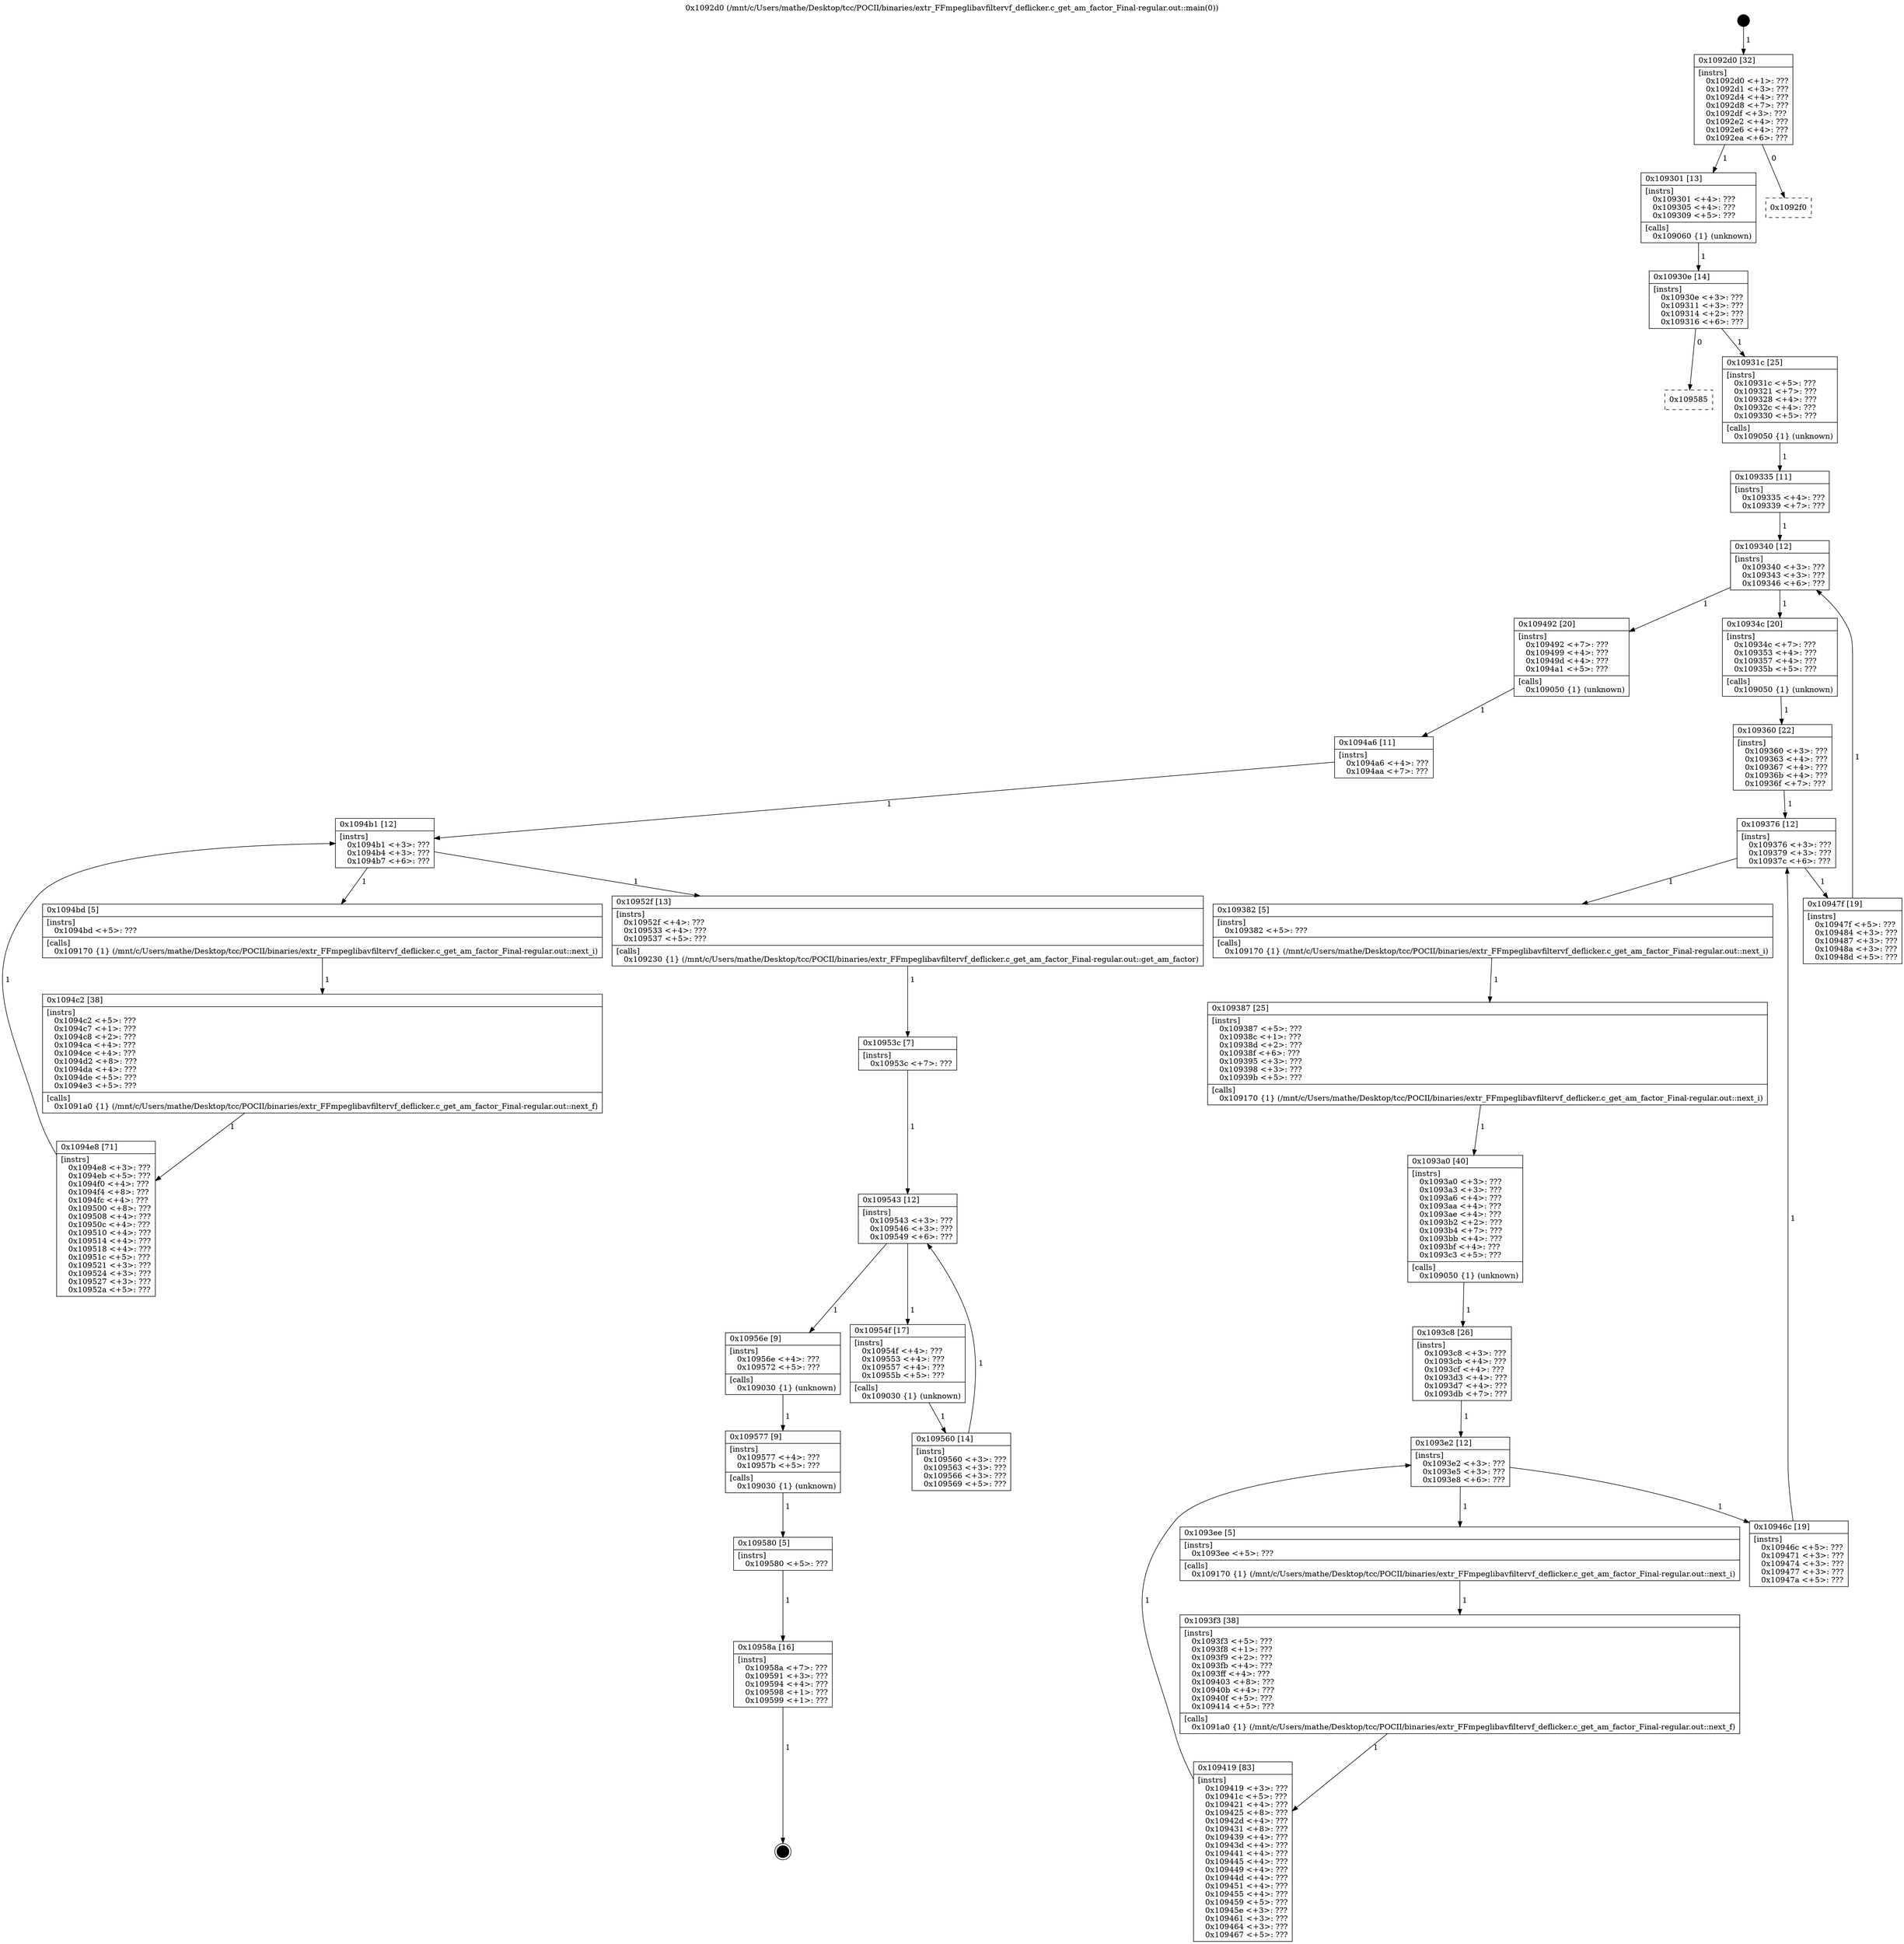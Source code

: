 digraph "0x1092d0" {
  label = "0x1092d0 (/mnt/c/Users/mathe/Desktop/tcc/POCII/binaries/extr_FFmpeglibavfiltervf_deflicker.c_get_am_factor_Final-regular.out::main(0))"
  labelloc = "t"
  node[shape=record]

  Entry [label="",width=0.3,height=0.3,shape=circle,fillcolor=black,style=filled]
  "0x1092d0" [label="{
     0x1092d0 [32]\l
     | [instrs]\l
     &nbsp;&nbsp;0x1092d0 \<+1\>: ???\l
     &nbsp;&nbsp;0x1092d1 \<+3\>: ???\l
     &nbsp;&nbsp;0x1092d4 \<+4\>: ???\l
     &nbsp;&nbsp;0x1092d8 \<+7\>: ???\l
     &nbsp;&nbsp;0x1092df \<+3\>: ???\l
     &nbsp;&nbsp;0x1092e2 \<+4\>: ???\l
     &nbsp;&nbsp;0x1092e6 \<+4\>: ???\l
     &nbsp;&nbsp;0x1092ea \<+6\>: ???\l
  }"]
  "0x109301" [label="{
     0x109301 [13]\l
     | [instrs]\l
     &nbsp;&nbsp;0x109301 \<+4\>: ???\l
     &nbsp;&nbsp;0x109305 \<+4\>: ???\l
     &nbsp;&nbsp;0x109309 \<+5\>: ???\l
     | [calls]\l
     &nbsp;&nbsp;0x109060 \{1\} (unknown)\l
  }"]
  "0x1092f0" [label="{
     0x1092f0\l
  }", style=dashed]
  "0x10930e" [label="{
     0x10930e [14]\l
     | [instrs]\l
     &nbsp;&nbsp;0x10930e \<+3\>: ???\l
     &nbsp;&nbsp;0x109311 \<+3\>: ???\l
     &nbsp;&nbsp;0x109314 \<+2\>: ???\l
     &nbsp;&nbsp;0x109316 \<+6\>: ???\l
  }"]
  "0x109585" [label="{
     0x109585\l
  }", style=dashed]
  "0x10931c" [label="{
     0x10931c [25]\l
     | [instrs]\l
     &nbsp;&nbsp;0x10931c \<+5\>: ???\l
     &nbsp;&nbsp;0x109321 \<+7\>: ???\l
     &nbsp;&nbsp;0x109328 \<+4\>: ???\l
     &nbsp;&nbsp;0x10932c \<+4\>: ???\l
     &nbsp;&nbsp;0x109330 \<+5\>: ???\l
     | [calls]\l
     &nbsp;&nbsp;0x109050 \{1\} (unknown)\l
  }"]
  Exit [label="",width=0.3,height=0.3,shape=circle,fillcolor=black,style=filled,peripheries=2]
  "0x109340" [label="{
     0x109340 [12]\l
     | [instrs]\l
     &nbsp;&nbsp;0x109340 \<+3\>: ???\l
     &nbsp;&nbsp;0x109343 \<+3\>: ???\l
     &nbsp;&nbsp;0x109346 \<+6\>: ???\l
  }"]
  "0x109492" [label="{
     0x109492 [20]\l
     | [instrs]\l
     &nbsp;&nbsp;0x109492 \<+7\>: ???\l
     &nbsp;&nbsp;0x109499 \<+4\>: ???\l
     &nbsp;&nbsp;0x10949d \<+4\>: ???\l
     &nbsp;&nbsp;0x1094a1 \<+5\>: ???\l
     | [calls]\l
     &nbsp;&nbsp;0x109050 \{1\} (unknown)\l
  }"]
  "0x10934c" [label="{
     0x10934c [20]\l
     | [instrs]\l
     &nbsp;&nbsp;0x10934c \<+7\>: ???\l
     &nbsp;&nbsp;0x109353 \<+4\>: ???\l
     &nbsp;&nbsp;0x109357 \<+4\>: ???\l
     &nbsp;&nbsp;0x10935b \<+5\>: ???\l
     | [calls]\l
     &nbsp;&nbsp;0x109050 \{1\} (unknown)\l
  }"]
  "0x109376" [label="{
     0x109376 [12]\l
     | [instrs]\l
     &nbsp;&nbsp;0x109376 \<+3\>: ???\l
     &nbsp;&nbsp;0x109379 \<+3\>: ???\l
     &nbsp;&nbsp;0x10937c \<+6\>: ???\l
  }"]
  "0x10947f" [label="{
     0x10947f [19]\l
     | [instrs]\l
     &nbsp;&nbsp;0x10947f \<+5\>: ???\l
     &nbsp;&nbsp;0x109484 \<+3\>: ???\l
     &nbsp;&nbsp;0x109487 \<+3\>: ???\l
     &nbsp;&nbsp;0x10948a \<+3\>: ???\l
     &nbsp;&nbsp;0x10948d \<+5\>: ???\l
  }"]
  "0x109382" [label="{
     0x109382 [5]\l
     | [instrs]\l
     &nbsp;&nbsp;0x109382 \<+5\>: ???\l
     | [calls]\l
     &nbsp;&nbsp;0x109170 \{1\} (/mnt/c/Users/mathe/Desktop/tcc/POCII/binaries/extr_FFmpeglibavfiltervf_deflicker.c_get_am_factor_Final-regular.out::next_i)\l
  }"]
  "0x109387" [label="{
     0x109387 [25]\l
     | [instrs]\l
     &nbsp;&nbsp;0x109387 \<+5\>: ???\l
     &nbsp;&nbsp;0x10938c \<+1\>: ???\l
     &nbsp;&nbsp;0x10938d \<+2\>: ???\l
     &nbsp;&nbsp;0x10938f \<+6\>: ???\l
     &nbsp;&nbsp;0x109395 \<+3\>: ???\l
     &nbsp;&nbsp;0x109398 \<+3\>: ???\l
     &nbsp;&nbsp;0x10939b \<+5\>: ???\l
     | [calls]\l
     &nbsp;&nbsp;0x109170 \{1\} (/mnt/c/Users/mathe/Desktop/tcc/POCII/binaries/extr_FFmpeglibavfiltervf_deflicker.c_get_am_factor_Final-regular.out::next_i)\l
  }"]
  "0x1093a0" [label="{
     0x1093a0 [40]\l
     | [instrs]\l
     &nbsp;&nbsp;0x1093a0 \<+3\>: ???\l
     &nbsp;&nbsp;0x1093a3 \<+3\>: ???\l
     &nbsp;&nbsp;0x1093a6 \<+4\>: ???\l
     &nbsp;&nbsp;0x1093aa \<+4\>: ???\l
     &nbsp;&nbsp;0x1093ae \<+4\>: ???\l
     &nbsp;&nbsp;0x1093b2 \<+2\>: ???\l
     &nbsp;&nbsp;0x1093b4 \<+7\>: ???\l
     &nbsp;&nbsp;0x1093bb \<+4\>: ???\l
     &nbsp;&nbsp;0x1093bf \<+4\>: ???\l
     &nbsp;&nbsp;0x1093c3 \<+5\>: ???\l
     | [calls]\l
     &nbsp;&nbsp;0x109050 \{1\} (unknown)\l
  }"]
  "0x1093e2" [label="{
     0x1093e2 [12]\l
     | [instrs]\l
     &nbsp;&nbsp;0x1093e2 \<+3\>: ???\l
     &nbsp;&nbsp;0x1093e5 \<+3\>: ???\l
     &nbsp;&nbsp;0x1093e8 \<+6\>: ???\l
  }"]
  "0x10946c" [label="{
     0x10946c [19]\l
     | [instrs]\l
     &nbsp;&nbsp;0x10946c \<+5\>: ???\l
     &nbsp;&nbsp;0x109471 \<+3\>: ???\l
     &nbsp;&nbsp;0x109474 \<+3\>: ???\l
     &nbsp;&nbsp;0x109477 \<+3\>: ???\l
     &nbsp;&nbsp;0x10947a \<+5\>: ???\l
  }"]
  "0x1093ee" [label="{
     0x1093ee [5]\l
     | [instrs]\l
     &nbsp;&nbsp;0x1093ee \<+5\>: ???\l
     | [calls]\l
     &nbsp;&nbsp;0x109170 \{1\} (/mnt/c/Users/mathe/Desktop/tcc/POCII/binaries/extr_FFmpeglibavfiltervf_deflicker.c_get_am_factor_Final-regular.out::next_i)\l
  }"]
  "0x1093f3" [label="{
     0x1093f3 [38]\l
     | [instrs]\l
     &nbsp;&nbsp;0x1093f3 \<+5\>: ???\l
     &nbsp;&nbsp;0x1093f8 \<+1\>: ???\l
     &nbsp;&nbsp;0x1093f9 \<+2\>: ???\l
     &nbsp;&nbsp;0x1093fb \<+4\>: ???\l
     &nbsp;&nbsp;0x1093ff \<+4\>: ???\l
     &nbsp;&nbsp;0x109403 \<+8\>: ???\l
     &nbsp;&nbsp;0x10940b \<+4\>: ???\l
     &nbsp;&nbsp;0x10940f \<+5\>: ???\l
     &nbsp;&nbsp;0x109414 \<+5\>: ???\l
     | [calls]\l
     &nbsp;&nbsp;0x1091a0 \{1\} (/mnt/c/Users/mathe/Desktop/tcc/POCII/binaries/extr_FFmpeglibavfiltervf_deflicker.c_get_am_factor_Final-regular.out::next_f)\l
  }"]
  "0x109419" [label="{
     0x109419 [83]\l
     | [instrs]\l
     &nbsp;&nbsp;0x109419 \<+3\>: ???\l
     &nbsp;&nbsp;0x10941c \<+5\>: ???\l
     &nbsp;&nbsp;0x109421 \<+4\>: ???\l
     &nbsp;&nbsp;0x109425 \<+8\>: ???\l
     &nbsp;&nbsp;0x10942d \<+4\>: ???\l
     &nbsp;&nbsp;0x109431 \<+8\>: ???\l
     &nbsp;&nbsp;0x109439 \<+4\>: ???\l
     &nbsp;&nbsp;0x10943d \<+4\>: ???\l
     &nbsp;&nbsp;0x109441 \<+4\>: ???\l
     &nbsp;&nbsp;0x109445 \<+4\>: ???\l
     &nbsp;&nbsp;0x109449 \<+4\>: ???\l
     &nbsp;&nbsp;0x10944d \<+4\>: ???\l
     &nbsp;&nbsp;0x109451 \<+4\>: ???\l
     &nbsp;&nbsp;0x109455 \<+4\>: ???\l
     &nbsp;&nbsp;0x109459 \<+5\>: ???\l
     &nbsp;&nbsp;0x10945e \<+3\>: ???\l
     &nbsp;&nbsp;0x109461 \<+3\>: ???\l
     &nbsp;&nbsp;0x109464 \<+3\>: ???\l
     &nbsp;&nbsp;0x109467 \<+5\>: ???\l
  }"]
  "0x1093c8" [label="{
     0x1093c8 [26]\l
     | [instrs]\l
     &nbsp;&nbsp;0x1093c8 \<+3\>: ???\l
     &nbsp;&nbsp;0x1093cb \<+4\>: ???\l
     &nbsp;&nbsp;0x1093cf \<+4\>: ???\l
     &nbsp;&nbsp;0x1093d3 \<+4\>: ???\l
     &nbsp;&nbsp;0x1093d7 \<+4\>: ???\l
     &nbsp;&nbsp;0x1093db \<+7\>: ???\l
  }"]
  "0x10958a" [label="{
     0x10958a [16]\l
     | [instrs]\l
     &nbsp;&nbsp;0x10958a \<+7\>: ???\l
     &nbsp;&nbsp;0x109591 \<+3\>: ???\l
     &nbsp;&nbsp;0x109594 \<+4\>: ???\l
     &nbsp;&nbsp;0x109598 \<+1\>: ???\l
     &nbsp;&nbsp;0x109599 \<+1\>: ???\l
  }"]
  "0x109360" [label="{
     0x109360 [22]\l
     | [instrs]\l
     &nbsp;&nbsp;0x109360 \<+3\>: ???\l
     &nbsp;&nbsp;0x109363 \<+4\>: ???\l
     &nbsp;&nbsp;0x109367 \<+4\>: ???\l
     &nbsp;&nbsp;0x10936b \<+4\>: ???\l
     &nbsp;&nbsp;0x10936f \<+7\>: ???\l
  }"]
  "0x109580" [label="{
     0x109580 [5]\l
     | [instrs]\l
     &nbsp;&nbsp;0x109580 \<+5\>: ???\l
  }"]
  "0x109335" [label="{
     0x109335 [11]\l
     | [instrs]\l
     &nbsp;&nbsp;0x109335 \<+4\>: ???\l
     &nbsp;&nbsp;0x109339 \<+7\>: ???\l
  }"]
  "0x1094b1" [label="{
     0x1094b1 [12]\l
     | [instrs]\l
     &nbsp;&nbsp;0x1094b1 \<+3\>: ???\l
     &nbsp;&nbsp;0x1094b4 \<+3\>: ???\l
     &nbsp;&nbsp;0x1094b7 \<+6\>: ???\l
  }"]
  "0x10952f" [label="{
     0x10952f [13]\l
     | [instrs]\l
     &nbsp;&nbsp;0x10952f \<+4\>: ???\l
     &nbsp;&nbsp;0x109533 \<+4\>: ???\l
     &nbsp;&nbsp;0x109537 \<+5\>: ???\l
     | [calls]\l
     &nbsp;&nbsp;0x109230 \{1\} (/mnt/c/Users/mathe/Desktop/tcc/POCII/binaries/extr_FFmpeglibavfiltervf_deflicker.c_get_am_factor_Final-regular.out::get_am_factor)\l
  }"]
  "0x1094bd" [label="{
     0x1094bd [5]\l
     | [instrs]\l
     &nbsp;&nbsp;0x1094bd \<+5\>: ???\l
     | [calls]\l
     &nbsp;&nbsp;0x109170 \{1\} (/mnt/c/Users/mathe/Desktop/tcc/POCII/binaries/extr_FFmpeglibavfiltervf_deflicker.c_get_am_factor_Final-regular.out::next_i)\l
  }"]
  "0x1094c2" [label="{
     0x1094c2 [38]\l
     | [instrs]\l
     &nbsp;&nbsp;0x1094c2 \<+5\>: ???\l
     &nbsp;&nbsp;0x1094c7 \<+1\>: ???\l
     &nbsp;&nbsp;0x1094c8 \<+2\>: ???\l
     &nbsp;&nbsp;0x1094ca \<+4\>: ???\l
     &nbsp;&nbsp;0x1094ce \<+4\>: ???\l
     &nbsp;&nbsp;0x1094d2 \<+8\>: ???\l
     &nbsp;&nbsp;0x1094da \<+4\>: ???\l
     &nbsp;&nbsp;0x1094de \<+5\>: ???\l
     &nbsp;&nbsp;0x1094e3 \<+5\>: ???\l
     | [calls]\l
     &nbsp;&nbsp;0x1091a0 \{1\} (/mnt/c/Users/mathe/Desktop/tcc/POCII/binaries/extr_FFmpeglibavfiltervf_deflicker.c_get_am_factor_Final-regular.out::next_f)\l
  }"]
  "0x1094e8" [label="{
     0x1094e8 [71]\l
     | [instrs]\l
     &nbsp;&nbsp;0x1094e8 \<+3\>: ???\l
     &nbsp;&nbsp;0x1094eb \<+5\>: ???\l
     &nbsp;&nbsp;0x1094f0 \<+4\>: ???\l
     &nbsp;&nbsp;0x1094f4 \<+8\>: ???\l
     &nbsp;&nbsp;0x1094fc \<+4\>: ???\l
     &nbsp;&nbsp;0x109500 \<+8\>: ???\l
     &nbsp;&nbsp;0x109508 \<+4\>: ???\l
     &nbsp;&nbsp;0x10950c \<+4\>: ???\l
     &nbsp;&nbsp;0x109510 \<+4\>: ???\l
     &nbsp;&nbsp;0x109514 \<+4\>: ???\l
     &nbsp;&nbsp;0x109518 \<+4\>: ???\l
     &nbsp;&nbsp;0x10951c \<+5\>: ???\l
     &nbsp;&nbsp;0x109521 \<+3\>: ???\l
     &nbsp;&nbsp;0x109524 \<+3\>: ???\l
     &nbsp;&nbsp;0x109527 \<+3\>: ???\l
     &nbsp;&nbsp;0x10952a \<+5\>: ???\l
  }"]
  "0x1094a6" [label="{
     0x1094a6 [11]\l
     | [instrs]\l
     &nbsp;&nbsp;0x1094a6 \<+4\>: ???\l
     &nbsp;&nbsp;0x1094aa \<+7\>: ???\l
  }"]
  "0x109543" [label="{
     0x109543 [12]\l
     | [instrs]\l
     &nbsp;&nbsp;0x109543 \<+3\>: ???\l
     &nbsp;&nbsp;0x109546 \<+3\>: ???\l
     &nbsp;&nbsp;0x109549 \<+6\>: ???\l
  }"]
  "0x10956e" [label="{
     0x10956e [9]\l
     | [instrs]\l
     &nbsp;&nbsp;0x10956e \<+4\>: ???\l
     &nbsp;&nbsp;0x109572 \<+5\>: ???\l
     | [calls]\l
     &nbsp;&nbsp;0x109030 \{1\} (unknown)\l
  }"]
  "0x10954f" [label="{
     0x10954f [17]\l
     | [instrs]\l
     &nbsp;&nbsp;0x10954f \<+4\>: ???\l
     &nbsp;&nbsp;0x109553 \<+4\>: ???\l
     &nbsp;&nbsp;0x109557 \<+4\>: ???\l
     &nbsp;&nbsp;0x10955b \<+5\>: ???\l
     | [calls]\l
     &nbsp;&nbsp;0x109030 \{1\} (unknown)\l
  }"]
  "0x109560" [label="{
     0x109560 [14]\l
     | [instrs]\l
     &nbsp;&nbsp;0x109560 \<+3\>: ???\l
     &nbsp;&nbsp;0x109563 \<+3\>: ???\l
     &nbsp;&nbsp;0x109566 \<+3\>: ???\l
     &nbsp;&nbsp;0x109569 \<+5\>: ???\l
  }"]
  "0x10953c" [label="{
     0x10953c [7]\l
     | [instrs]\l
     &nbsp;&nbsp;0x10953c \<+7\>: ???\l
  }"]
  "0x109577" [label="{
     0x109577 [9]\l
     | [instrs]\l
     &nbsp;&nbsp;0x109577 \<+4\>: ???\l
     &nbsp;&nbsp;0x10957b \<+5\>: ???\l
     | [calls]\l
     &nbsp;&nbsp;0x109030 \{1\} (unknown)\l
  }"]
  Entry -> "0x1092d0" [label=" 1"]
  "0x1092d0" -> "0x109301" [label=" 1"]
  "0x1092d0" -> "0x1092f0" [label=" 0"]
  "0x109301" -> "0x10930e" [label=" 1"]
  "0x10930e" -> "0x109585" [label=" 0"]
  "0x10930e" -> "0x10931c" [label=" 1"]
  "0x10958a" -> Exit [label=" 1"]
  "0x10931c" -> "0x109335" [label=" 1"]
  "0x109340" -> "0x109492" [label=" 1"]
  "0x109340" -> "0x10934c" [label=" 1"]
  "0x10934c" -> "0x109360" [label=" 1"]
  "0x109376" -> "0x10947f" [label=" 1"]
  "0x109376" -> "0x109382" [label=" 1"]
  "0x109382" -> "0x109387" [label=" 1"]
  "0x109387" -> "0x1093a0" [label=" 1"]
  "0x1093a0" -> "0x1093c8" [label=" 1"]
  "0x1093e2" -> "0x10946c" [label=" 1"]
  "0x1093e2" -> "0x1093ee" [label=" 1"]
  "0x1093ee" -> "0x1093f3" [label=" 1"]
  "0x1093f3" -> "0x109419" [label=" 1"]
  "0x1093c8" -> "0x1093e2" [label=" 1"]
  "0x109419" -> "0x1093e2" [label=" 1"]
  "0x109580" -> "0x10958a" [label=" 1"]
  "0x109360" -> "0x109376" [label=" 1"]
  "0x10946c" -> "0x109376" [label=" 1"]
  "0x109577" -> "0x109580" [label=" 1"]
  "0x109335" -> "0x109340" [label=" 1"]
  "0x10947f" -> "0x109340" [label=" 1"]
  "0x109492" -> "0x1094a6" [label=" 1"]
  "0x1094b1" -> "0x10952f" [label=" 1"]
  "0x1094b1" -> "0x1094bd" [label=" 1"]
  "0x1094bd" -> "0x1094c2" [label=" 1"]
  "0x1094c2" -> "0x1094e8" [label=" 1"]
  "0x1094a6" -> "0x1094b1" [label=" 1"]
  "0x1094e8" -> "0x1094b1" [label=" 1"]
  "0x10952f" -> "0x10953c" [label=" 1"]
  "0x109543" -> "0x10956e" [label=" 1"]
  "0x109543" -> "0x10954f" [label=" 1"]
  "0x10954f" -> "0x109560" [label=" 1"]
  "0x10953c" -> "0x109543" [label=" 1"]
  "0x109560" -> "0x109543" [label=" 1"]
  "0x10956e" -> "0x109577" [label=" 1"]
}
